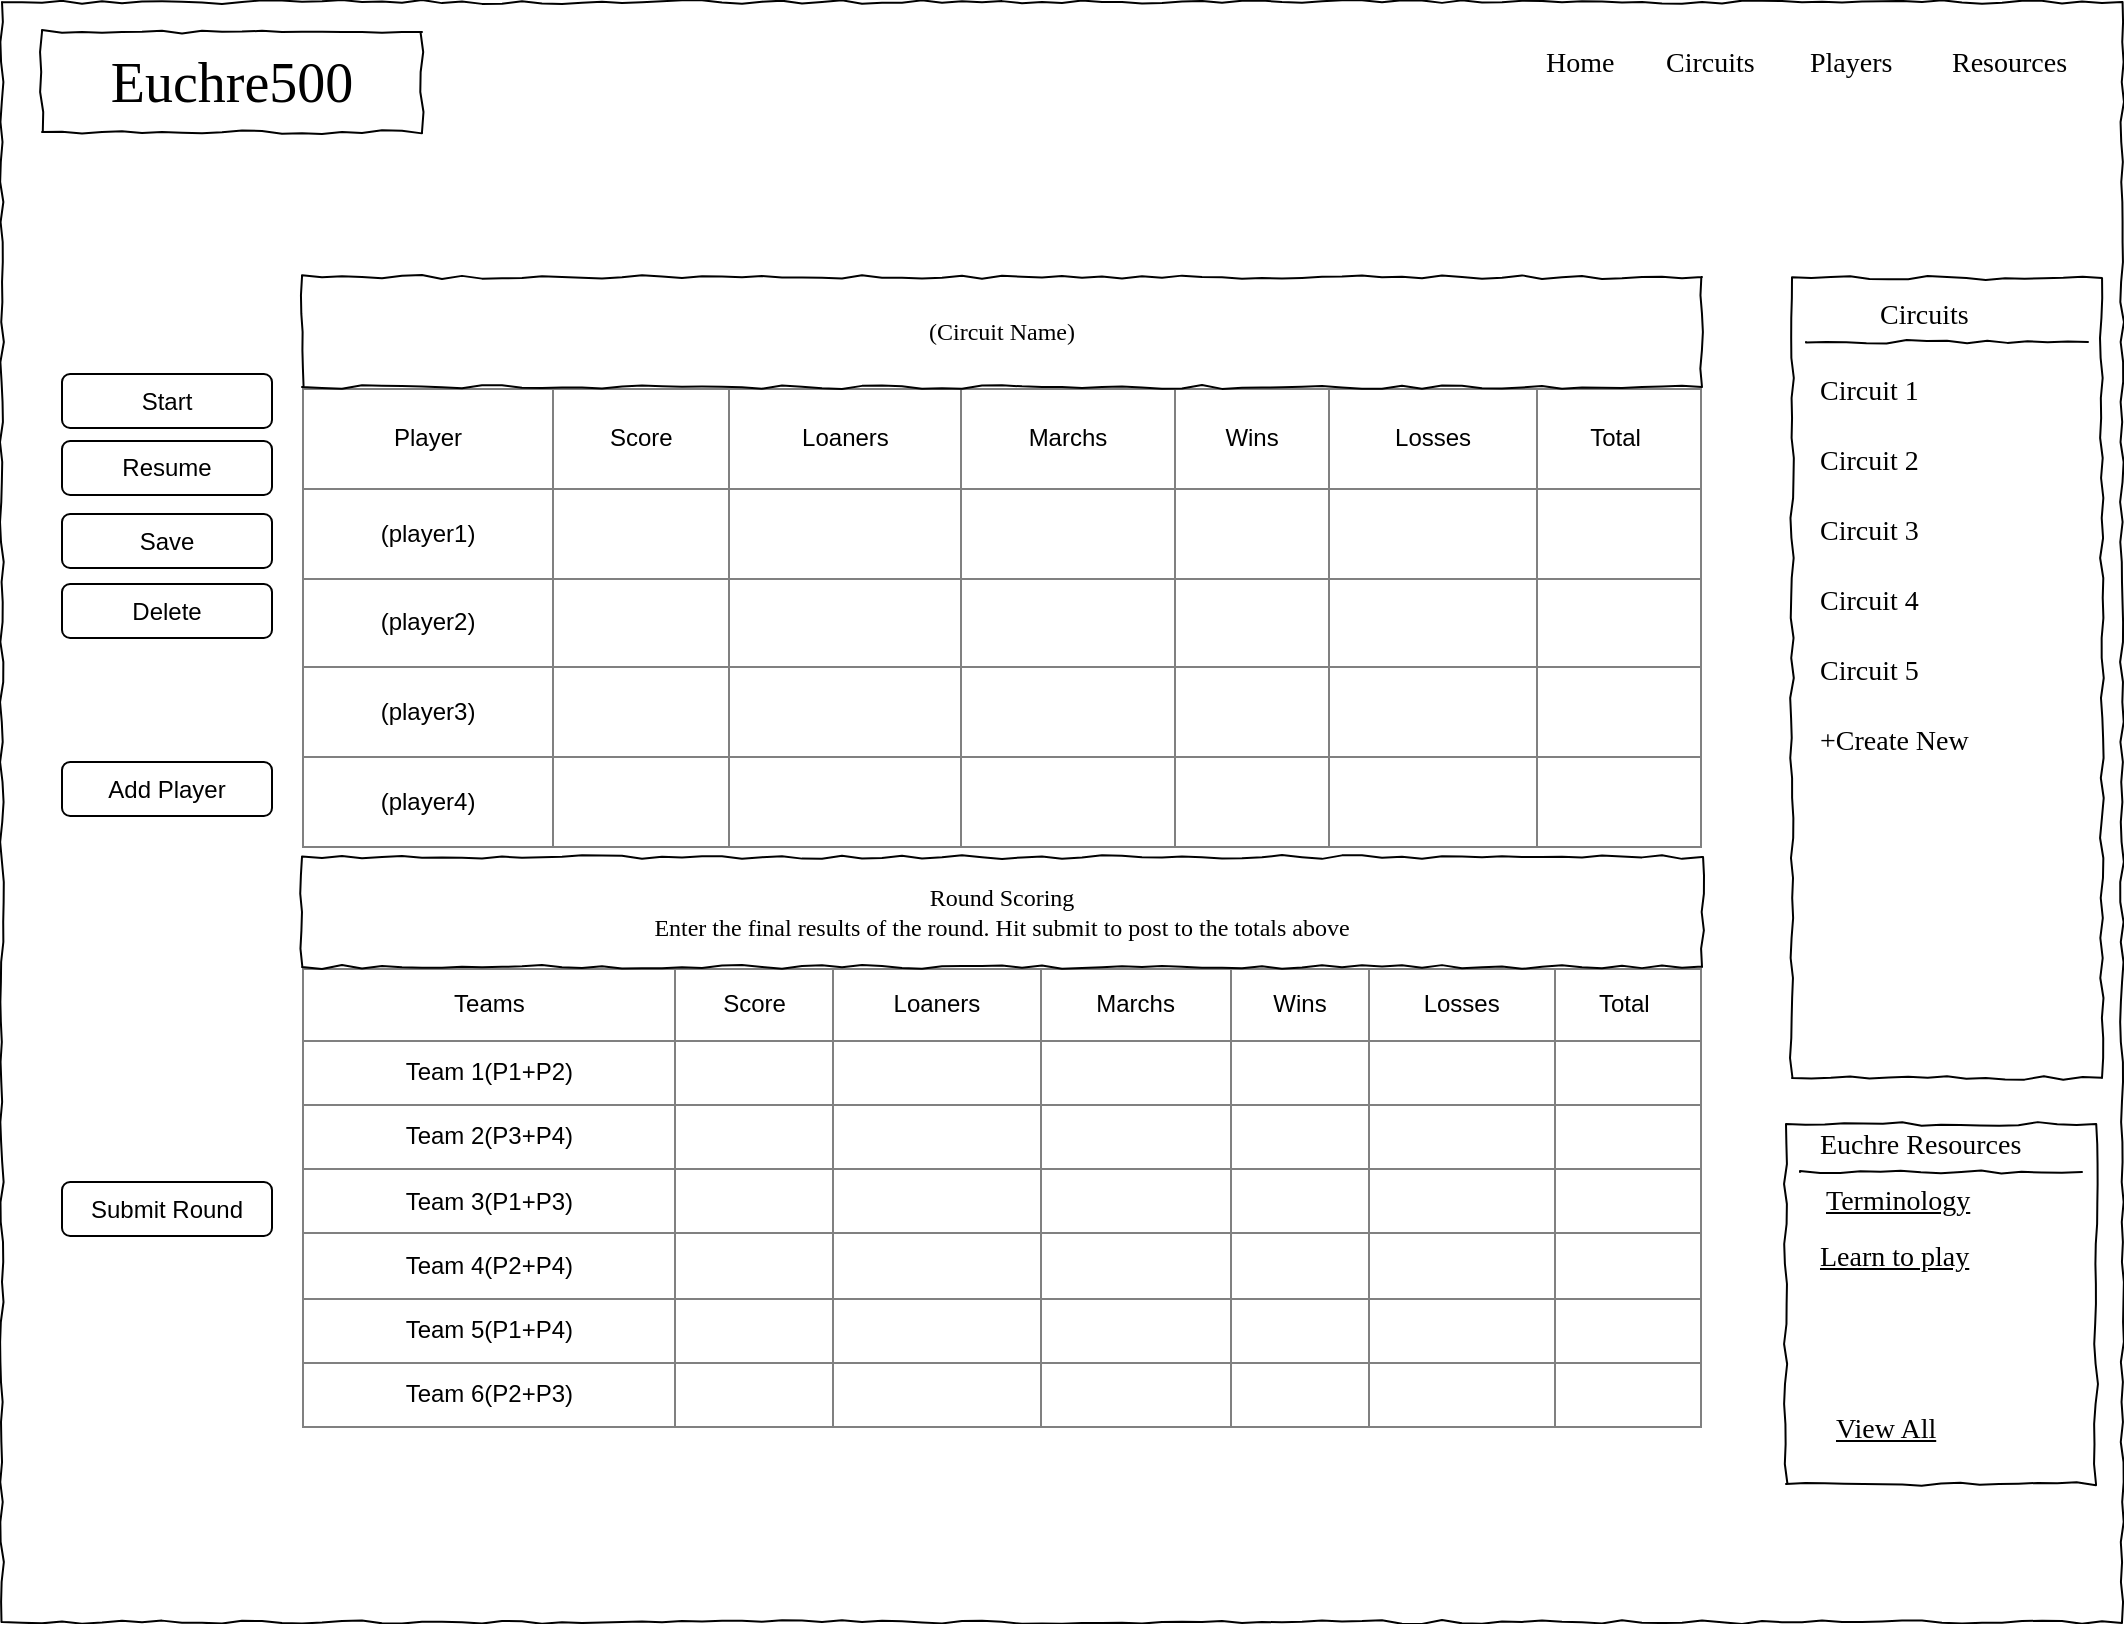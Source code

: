 <mxfile version="11.1.4" type="device"><diagram name="Page-1" id="03018318-947c-dd8e-b7a3-06fadd420f32"><mxGraphModel dx="1678" dy="1049" grid="1" gridSize="10" guides="1" tooltips="1" connect="1" arrows="1" fold="1" page="1" pageScale="1" pageWidth="1100" pageHeight="850" background="#ffffff" math="0" shadow="0"><root><mxCell id="0"/><mxCell id="1" parent="0"/><mxCell id="677b7b8949515195-1" value="" style="whiteSpace=wrap;html=1;rounded=0;shadow=0;labelBackgroundColor=none;strokeColor=#000000;strokeWidth=1;fillColor=none;fontFamily=Verdana;fontSize=12;fontColor=#000000;align=center;comic=1;" parent="1" vertex="1"><mxGeometry x="20" y="20" width="1060" height="810" as="geometry"/></mxCell><mxCell id="677b7b8949515195-2" value="Euchre500" style="whiteSpace=wrap;html=1;rounded=0;shadow=0;labelBackgroundColor=none;strokeColor=#000000;strokeWidth=1;fillColor=#ffffff;fontFamily=Verdana;fontSize=28;fontColor=#000000;align=center;comic=1;" parent="1" vertex="1"><mxGeometry x="40" y="35" width="190" height="50" as="geometry"/></mxCell><mxCell id="677b7b8949515195-4" value="Home" style="text;html=1;points=[];align=left;verticalAlign=top;spacingTop=-4;fontSize=14;fontFamily=Verdana;fontColor=#000000;" parent="1" vertex="1"><mxGeometry x="790" y="40" width="60" height="20" as="geometry"/></mxCell><mxCell id="677b7b8949515195-5" value="Circuits" style="text;html=1;points=[];align=left;verticalAlign=top;spacingTop=-4;fontSize=14;fontFamily=Verdana;fontColor=#000000;" parent="1" vertex="1"><mxGeometry x="850" y="40" width="60" height="20" as="geometry"/></mxCell><mxCell id="677b7b8949515195-6" value="Players" style="text;html=1;points=[];align=left;verticalAlign=top;spacingTop=-4;fontSize=14;fontFamily=Verdana;fontColor=#000000;" parent="1" vertex="1"><mxGeometry x="921.5" y="40" width="60" height="20" as="geometry"/></mxCell><mxCell id="677b7b8949515195-7" value="Resources" style="text;html=1;points=[];align=left;verticalAlign=top;spacingTop=-4;fontSize=14;fontFamily=Verdana;fontColor=#000000;" parent="1" vertex="1"><mxGeometry x="992.5" y="40" width="60" height="20" as="geometry"/></mxCell><mxCell id="jNrwqy9M7w7jU0SiKGtb-4" value="&lt;table border=&quot;1&quot; width=&quot;100%&quot; style=&quot;width: 100% ; height: 100% ; border-collapse: collapse&quot; cellpadding=&quot;3&quot;&gt;&lt;tbody&gt;&lt;tr&gt;&lt;td align=&quot;center&quot;&gt;Player&lt;/td&gt;&lt;td align=&quot;center&quot;&gt;Score&lt;/td&gt;&lt;td align=&quot;center&quot;&gt;Loaners&lt;/td&gt;&lt;td style=&quot;text-align: center&quot;&gt;Marchs&lt;/td&gt;&lt;td style=&quot;text-align: center&quot;&gt;Wins&lt;/td&gt;&lt;td style=&quot;text-align: center&quot;&gt;Losses&lt;/td&gt;&lt;td style=&quot;text-align: center ; line-height: 140%&quot;&gt;Total&amp;nbsp;&lt;/td&gt;&lt;/tr&gt;&lt;tr&gt;&lt;td style=&quot;text-align: center&quot;&gt;(player1)&lt;/td&gt;&lt;td style=&quot;text-align: center&quot;&gt;&lt;br&gt;&lt;/td&gt;&lt;td style=&quot;text-align: center&quot;&gt;&lt;br&gt;&lt;/td&gt;&lt;td style=&quot;text-align: center&quot;&gt;&lt;br&gt;&lt;/td&gt;&lt;td style=&quot;text-align: center&quot;&gt;&lt;br&gt;&lt;/td&gt;&lt;td style=&quot;text-align: center&quot;&gt;&lt;br&gt;&lt;/td&gt;&lt;td style=&quot;text-align: center&quot;&gt;&lt;br&gt;&lt;/td&gt;&lt;/tr&gt;&lt;tr&gt;&lt;td style=&quot;text-align: center&quot;&gt;(player2)&lt;br&gt;&lt;/td&gt;&lt;td style=&quot;text-align: center&quot;&gt;&lt;br&gt;&lt;/td&gt;&lt;td style=&quot;text-align: center&quot;&gt;&lt;br&gt;&lt;/td&gt;&lt;td style=&quot;text-align: center&quot;&gt;&lt;br&gt;&lt;/td&gt;&lt;td style=&quot;text-align: center&quot;&gt;&lt;br&gt;&lt;/td&gt;&lt;td style=&quot;text-align: center&quot;&gt;&lt;br&gt;&lt;/td&gt;&lt;td style=&quot;text-align: center&quot;&gt;&lt;br&gt;&lt;/td&gt;&lt;/tr&gt;&lt;tr&gt;&lt;td style=&quot;text-align: center&quot;&gt;(player3)&lt;br&gt;&lt;/td&gt;&lt;td style=&quot;text-align: center&quot;&gt;&lt;br&gt;&lt;/td&gt;&lt;td style=&quot;text-align: center&quot;&gt;&lt;br&gt;&lt;/td&gt;&lt;td style=&quot;text-align: center&quot;&gt;&lt;br&gt;&lt;/td&gt;&lt;td style=&quot;text-align: center&quot;&gt;&lt;br&gt;&lt;/td&gt;&lt;td style=&quot;text-align: center&quot;&gt;&lt;br&gt;&lt;/td&gt;&lt;td style=&quot;text-align: center&quot;&gt;&lt;br&gt;&lt;/td&gt;&lt;/tr&gt;&lt;tr&gt;&lt;td align=&quot;center&quot;&gt;(player4)&lt;/td&gt;&lt;td align=&quot;center&quot;&gt;&lt;br&gt;&lt;/td&gt;&lt;td align=&quot;center&quot;&gt;&lt;br&gt;&lt;/td&gt;&lt;td style=&quot;text-align: center&quot;&gt;&lt;br&gt;&lt;/td&gt;&lt;td style=&quot;text-align: center&quot;&gt;&lt;br&gt;&lt;/td&gt;&lt;td style=&quot;text-align: center&quot;&gt;&lt;br&gt;&lt;/td&gt;&lt;td style=&quot;text-align: center&quot;&gt;&lt;br&gt;&lt;/td&gt;&lt;/tr&gt;&lt;/tbody&gt;&lt;/table&gt;" style="text;html=1;strokeColor=none;fillColor=none;overflow=fill;" vertex="1" parent="1"><mxGeometry x="170" y="212.5" width="700" height="230" as="geometry"/></mxCell><mxCell id="jNrwqy9M7w7jU0SiKGtb-9" value="&lt;table border=&quot;1&quot; width=&quot;100%&quot; style=&quot;width: 100% ; height: 100% ; border-collapse: collapse&quot; cellpadding=&quot;3&quot;&gt;&lt;tbody&gt;&lt;tr&gt;&lt;td&gt;Teams&lt;/td&gt;&lt;td&gt;Score&lt;/td&gt;&lt;td&gt;Loaners&lt;/td&gt;&lt;td&gt;Marchs&lt;/td&gt;&lt;td&gt;Wins&lt;/td&gt;&lt;td&gt;Losses&lt;/td&gt;&lt;td style=&quot;line-height: 140%&quot;&gt;Total&amp;nbsp;&lt;/td&gt;&lt;/tr&gt;&lt;tr&gt;&lt;td&gt;Team 1(P1+P2)&lt;/td&gt;&lt;td&gt;&lt;br&gt;&lt;/td&gt;&lt;td&gt;&lt;br&gt;&lt;/td&gt;&lt;td&gt;&lt;br&gt;&lt;/td&gt;&lt;td&gt;&lt;br&gt;&lt;/td&gt;&lt;td&gt;&lt;br&gt;&lt;/td&gt;&lt;td&gt;&lt;br&gt;&lt;/td&gt;&lt;/tr&gt;&lt;tr&gt;&lt;td&gt;Team 2(P3+P4)&lt;br&gt;&lt;/td&gt;&lt;td&gt;&lt;br&gt;&lt;/td&gt;&lt;td&gt;&lt;br&gt;&lt;/td&gt;&lt;td&gt;&lt;br&gt;&lt;/td&gt;&lt;td&gt;&lt;br&gt;&lt;/td&gt;&lt;td&gt;&lt;br&gt;&lt;/td&gt;&lt;td&gt;&lt;br&gt;&lt;/td&gt;&lt;/tr&gt;&lt;tr&gt;&lt;td&gt;Team 3(P1+P3)&lt;br&gt;&lt;/td&gt;&lt;td&gt;&lt;br&gt;&lt;/td&gt;&lt;td&gt;&lt;br&gt;&lt;/td&gt;&lt;td&gt;&lt;br&gt;&lt;/td&gt;&lt;td&gt;&lt;br&gt;&lt;/td&gt;&lt;td&gt;&lt;br&gt;&lt;/td&gt;&lt;td&gt;&lt;br&gt;&lt;/td&gt;&lt;/tr&gt;&lt;tr&gt;&lt;td&gt;Team 4(P2+P4)&lt;br&gt;&lt;/td&gt;&lt;td&gt;&lt;br&gt;&lt;/td&gt;&lt;td&gt;&lt;br&gt;&lt;/td&gt;&lt;td&gt;&lt;br&gt;&lt;/td&gt;&lt;td&gt;&lt;br&gt;&lt;/td&gt;&lt;td&gt;&lt;br&gt;&lt;/td&gt;&lt;td&gt;&lt;br&gt;&lt;/td&gt;&lt;/tr&gt;&lt;tr&gt;&lt;td&gt;&lt;span&gt;Team 5(P1+P4)&lt;/span&gt;&lt;br&gt;&lt;/td&gt;&lt;td&gt;&lt;br&gt;&lt;/td&gt;&lt;td&gt;&lt;br&gt;&lt;/td&gt;&lt;td&gt;&lt;br&gt;&lt;/td&gt;&lt;td&gt;&lt;br&gt;&lt;/td&gt;&lt;td&gt;&lt;br&gt;&lt;/td&gt;&lt;td&gt;&lt;br&gt;&lt;/td&gt;&lt;/tr&gt;&lt;tr&gt;&lt;td&gt;&lt;span&gt;Team 6(P2+P3)&lt;/span&gt;&lt;br&gt;&lt;/td&gt;&lt;td&gt;&lt;br&gt;&lt;/td&gt;&lt;td&gt;&lt;br&gt;&lt;/td&gt;&lt;td&gt;&lt;br&gt;&lt;/td&gt;&lt;td&gt;&lt;br&gt;&lt;/td&gt;&lt;td&gt;&lt;br&gt;&lt;/td&gt;&lt;td&gt;&lt;br&gt;&lt;/td&gt;&lt;/tr&gt;&lt;/tbody&gt;&lt;/table&gt;" style="text;html=1;strokeColor=none;fillColor=none;overflow=fill;align=center;" vertex="1" parent="1"><mxGeometry x="170" y="502.5" width="700" height="230" as="geometry"/></mxCell><mxCell id="jNrwqy9M7w7jU0SiKGtb-11" value="(Circuit Name)" style="whiteSpace=wrap;html=1;rounded=0;shadow=0;labelBackgroundColor=none;strokeColor=#000000;strokeWidth=1;fillColor=none;fontFamily=Verdana;fontSize=12;fontColor=#000000;align=center;comic=1;" vertex="1" parent="1"><mxGeometry x="170" y="157.5" width="700" height="55" as="geometry"/></mxCell><mxCell id="jNrwqy9M7w7jU0SiKGtb-24" value="Round Scoring&lt;br&gt;Enter the final results of the round. Hit submit to post to the totals above" style="whiteSpace=wrap;html=1;rounded=0;shadow=0;labelBackgroundColor=none;strokeColor=#000000;strokeWidth=1;fillColor=none;fontFamily=Verdana;fontSize=12;fontColor=#000000;align=center;comic=1;" vertex="1" parent="1"><mxGeometry x="170" y="447.5" width="700" height="55" as="geometry"/></mxCell><mxCell id="jNrwqy9M7w7jU0SiKGtb-26" value="Start" style="rounded=1;whiteSpace=wrap;html=1;" vertex="1" parent="1"><mxGeometry x="50" y="206" width="105" height="27" as="geometry"/></mxCell><mxCell id="jNrwqy9M7w7jU0SiKGtb-31" value="Resume" style="rounded=1;whiteSpace=wrap;html=1;" vertex="1" parent="1"><mxGeometry x="50" y="239.5" width="105" height="27" as="geometry"/></mxCell><mxCell id="jNrwqy9M7w7jU0SiKGtb-32" value="Delete" style="rounded=1;whiteSpace=wrap;html=1;" vertex="1" parent="1"><mxGeometry x="50" y="311" width="105" height="27" as="geometry"/></mxCell><mxCell id="jNrwqy9M7w7jU0SiKGtb-33" value="Add Player" style="rounded=1;whiteSpace=wrap;html=1;" vertex="1" parent="1"><mxGeometry x="50" y="400" width="105" height="27" as="geometry"/></mxCell><mxCell id="jNrwqy9M7w7jU0SiKGtb-34" value="Submit Round" style="rounded=1;whiteSpace=wrap;html=1;" vertex="1" parent="1"><mxGeometry x="50" y="610" width="105" height="27" as="geometry"/></mxCell><mxCell id="jNrwqy9M7w7jU0SiKGtb-37" value="Save" style="rounded=1;whiteSpace=wrap;html=1;" vertex="1" parent="1"><mxGeometry x="50" y="276" width="105" height="27" as="geometry"/></mxCell><mxCell id="jNrwqy9M7w7jU0SiKGtb-38" value="" style="group" vertex="1" connectable="0" parent="1"><mxGeometry x="915" y="158" width="156" height="400" as="geometry"/></mxCell><mxCell id="677b7b8949515195-25" value="" style="whiteSpace=wrap;html=1;rounded=0;shadow=0;labelBackgroundColor=none;strokeColor=#000000;strokeWidth=1;fillColor=none;fontFamily=Verdana;fontSize=12;fontColor=#000000;align=center;comic=1;container=0;" parent="jNrwqy9M7w7jU0SiKGtb-38" vertex="1"><mxGeometry width="155" height="400" as="geometry"><mxRectangle width="50" height="40" as="alternateBounds"/></mxGeometry></mxCell><mxCell id="jNrwqy9M7w7jU0SiKGtb-18" value="Circuit 1" style="text;html=1;points=[];align=left;verticalAlign=top;spacingTop=-4;fontSize=14;fontFamily=Verdana;fontColor=#000000;part=0;" vertex="1" parent="jNrwqy9M7w7jU0SiKGtb-38"><mxGeometry x="11.5" y="45.5" width="110" height="20" as="geometry"/></mxCell><mxCell id="jNrwqy9M7w7jU0SiKGtb-19" value="Circuit 2" style="text;html=1;points=[];align=left;verticalAlign=top;spacingTop=-4;fontSize=14;fontFamily=Verdana;fontColor=#000000;" vertex="1" parent="jNrwqy9M7w7jU0SiKGtb-38"><mxGeometry x="11.5" y="80.5" width="110" height="20" as="geometry"/></mxCell><mxCell id="jNrwqy9M7w7jU0SiKGtb-20" value="Circuit 3" style="text;html=1;points=[];align=left;verticalAlign=top;spacingTop=-4;fontSize=14;fontFamily=Verdana;fontColor=#000000;" vertex="1" parent="jNrwqy9M7w7jU0SiKGtb-38"><mxGeometry x="11.5" y="115.5" width="110" height="20" as="geometry"/></mxCell><mxCell id="jNrwqy9M7w7jU0SiKGtb-21" value="Circuit 4" style="text;html=1;points=[];align=left;verticalAlign=top;spacingTop=-4;fontSize=14;fontFamily=Verdana;fontColor=#000000;" vertex="1" parent="jNrwqy9M7w7jU0SiKGtb-38"><mxGeometry x="11.5" y="150.5" width="110" height="20" as="geometry"/></mxCell><mxCell id="jNrwqy9M7w7jU0SiKGtb-22" value="Circuit 5" style="text;html=1;points=[];align=left;verticalAlign=top;spacingTop=-4;fontSize=14;fontFamily=Verdana;fontColor=#000000;" vertex="1" parent="jNrwqy9M7w7jU0SiKGtb-38"><mxGeometry x="11.5" y="185.5" width="110" height="20" as="geometry"/></mxCell><mxCell id="jNrwqy9M7w7jU0SiKGtb-23" value="+Create New" style="text;html=1;points=[];align=left;verticalAlign=top;spacingTop=-4;fontSize=14;fontFamily=Verdana;fontColor=#000000;" vertex="1" parent="jNrwqy9M7w7jU0SiKGtb-38"><mxGeometry x="11.5" y="220.5" width="110" height="20" as="geometry"/></mxCell><mxCell id="jNrwqy9M7w7jU0SiKGtb-44" value="Circuits" style="text;html=1;points=[];align=left;verticalAlign=top;spacingTop=-4;fontSize=14;fontFamily=Verdana;fontColor=#000000;" vertex="1" parent="jNrwqy9M7w7jU0SiKGtb-38"><mxGeometry x="42" y="8" width="65" height="20" as="geometry"/></mxCell><mxCell id="jNrwqy9M7w7jU0SiKGtb-45" value="" style="line;strokeWidth=1;html=1;rounded=0;shadow=0;labelBackgroundColor=none;fillColor=none;fontFamily=Verdana;fontSize=14;fontColor=#000000;align=center;comic=1;" vertex="1" parent="jNrwqy9M7w7jU0SiKGtb-38"><mxGeometry x="7" y="27" width="141" height="10" as="geometry"/></mxCell><mxCell id="jNrwqy9M7w7jU0SiKGtb-43" value="" style="group" vertex="1" connectable="0" parent="1"><mxGeometry x="912" y="581" width="155" height="180" as="geometry"/></mxCell><mxCell id="677b7b8949515195-26" value="" style="whiteSpace=wrap;html=1;rounded=0;shadow=0;labelBackgroundColor=none;strokeColor=#000000;strokeWidth=1;fillColor=none;fontFamily=Verdana;fontSize=12;fontColor=#000000;align=center;comic=1;" parent="jNrwqy9M7w7jU0SiKGtb-43" vertex="1"><mxGeometry width="155" height="180" as="geometry"/></mxCell><mxCell id="677b7b8949515195-42" value="Euchre Resources" style="text;html=1;points=[];align=left;verticalAlign=top;spacingTop=-4;fontSize=14;fontFamily=Verdana;fontColor=#000000;" parent="jNrwqy9M7w7jU0SiKGtb-43" vertex="1"><mxGeometry x="15" width="125" height="20" as="geometry"/></mxCell><mxCell id="jNrwqy9M7w7jU0SiKGtb-35" value="&lt;u&gt;Learn to play&lt;/u&gt;" style="text;html=1;points=[];align=left;verticalAlign=top;spacingTop=-4;fontSize=14;fontFamily=Verdana;fontColor=#000000;" vertex="1" parent="jNrwqy9M7w7jU0SiKGtb-43"><mxGeometry x="15" y="56" width="110" height="20" as="geometry"/></mxCell><mxCell id="jNrwqy9M7w7jU0SiKGtb-36" value="&lt;u&gt;Terminology&lt;/u&gt;" style="text;html=1;points=[];align=left;verticalAlign=top;spacingTop=-4;fontSize=14;fontFamily=Verdana;fontColor=#000000;" vertex="1" parent="jNrwqy9M7w7jU0SiKGtb-43"><mxGeometry x="18" y="28" width="110" height="20" as="geometry"/></mxCell><mxCell id="677b7b8949515195-9" value="" style="line;strokeWidth=1;html=1;rounded=0;shadow=0;labelBackgroundColor=none;fillColor=none;fontFamily=Verdana;fontSize=14;fontColor=#000000;align=center;comic=1;" parent="jNrwqy9M7w7jU0SiKGtb-43" vertex="1"><mxGeometry x="7" y="19" width="141" height="10" as="geometry"/></mxCell><mxCell id="jNrwqy9M7w7jU0SiKGtb-42" value="&lt;u&gt;View All&lt;/u&gt;" style="text;html=1;points=[];align=left;verticalAlign=top;spacingTop=-4;fontSize=14;fontFamily=Verdana;fontColor=#000000;" vertex="1" parent="jNrwqy9M7w7jU0SiKGtb-43"><mxGeometry x="22.5" y="141.5" width="110" height="20" as="geometry"/></mxCell></root></mxGraphModel></diagram></mxfile>